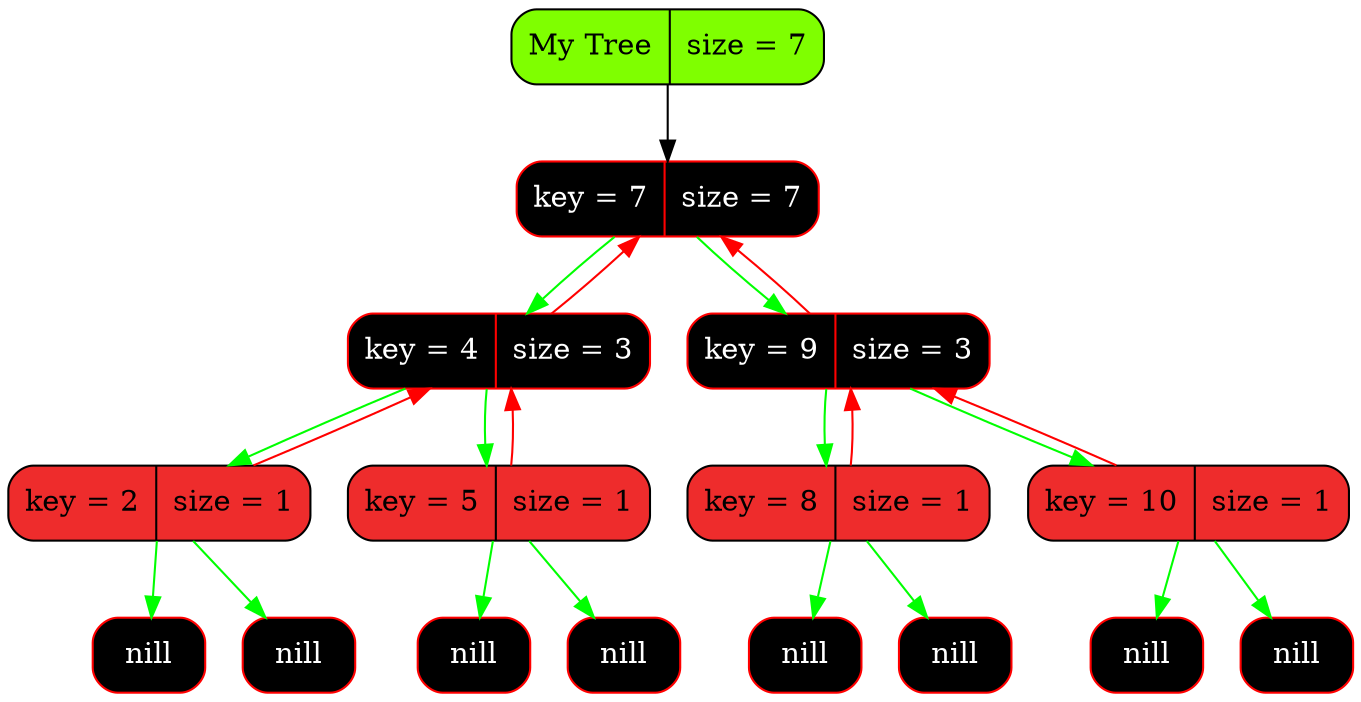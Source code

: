 digraph Tree
{
   rankdir = HR;
   node[fontsize=14];
   edge[color="black",fontcolor="blue",fontsize=12];
   tree[shape = Mrecord, style = filled, fillcolor = "chartreuse1", label = "My Tree | size = 7"];
   "0x13c704100"[shape = Mrecord, color = "red", style = filled, fontcolor = "white", fillcolor = "black",   label = " key = 7 | size = 7"];
  "0x13c704100" -> "0x13c704180" [color = "green"];
  "0x13c704180" -> "0x13c704100" [color = "red"];
  "0x13c704100" -> "0x13c704080" [color = "green"];
  "0x13c704080" -> "0x13c704100" [color = "red"];
   "0x13c704180"[shape = Mrecord, color = "red", style = filled, fontcolor = "white", fillcolor = "black",   label = " key = 4 | size = 3"];
  "0x13c704180" -> "0x13c7041b0" [color = "green"];
  "0x13c7041b0" -> "0x13c704180" [color = "red"];
  "0x13c704180" -> "0x13c7040d0" [color = "green"];
  "0x13c7040d0" -> "0x13c704180" [color = "red"];
   "0x13c7041b0"[shape = Mrecord, color = "black", style = filled, fontcolor = "black", fillcolor = "firebrick2",   label = " key = 2 | size = 1"];
   "0x13c7041b0left"[shape = Mrecord, color = "red", style = filled, fontcolor = "white", fillcolor = "black",   label = " <value> nill"];
  "0x13c7041b0" -> "0x13c7041b0left" [color = "green"];
   "0x13c7041b0right"[shape = Mrecord, color = "red", style = filled, fontcolor = "white", fillcolor = "black",   label = " <value> nill"];
  "0x13c7041b0" -> "0x13c7041b0right" [color = "green"];
   "0x13c7040d0"[shape = Mrecord, color = "black", style = filled, fontcolor = "black", fillcolor = "firebrick2",   label = " key = 5 | size = 1"];
   "0x13c7040d0left"[shape = Mrecord, color = "red", style = filled, fontcolor = "white", fillcolor = "black",   label = " <value> nill"];
  "0x13c7040d0" -> "0x13c7040d0left" [color = "green"];
   "0x13c7040d0right"[shape = Mrecord, color = "red", style = filled, fontcolor = "white", fillcolor = "black",   label = " <value> nill"];
  "0x13c7040d0" -> "0x13c7040d0right" [color = "green"];
   "0x13c704080"[shape = Mrecord, color = "red", style = filled, fontcolor = "white", fillcolor = "black",   label = " key = 9 | size = 3"];
  "0x13c704080" -> "0x13c7041e0" [color = "green"];
  "0x13c7041e0" -> "0x13c704080" [color = "red"];
  "0x13c704080" -> "0x13c704130" [color = "green"];
  "0x13c704130" -> "0x13c704080" [color = "red"];
   "0x13c7041e0"[shape = Mrecord, color = "black", style = filled, fontcolor = "black", fillcolor = "firebrick2",   label = " key = 8 | size = 1"];
   "0x13c7041e0left"[shape = Mrecord, color = "red", style = filled, fontcolor = "white", fillcolor = "black",   label = " <value> nill"];
  "0x13c7041e0" -> "0x13c7041e0left" [color = "green"];
   "0x13c7041e0right"[shape = Mrecord, color = "red", style = filled, fontcolor = "white", fillcolor = "black",   label = " <value> nill"];
  "0x13c7041e0" -> "0x13c7041e0right" [color = "green"];
   "0x13c704130"[shape = Mrecord, color = "black", style = filled, fontcolor = "black", fillcolor = "firebrick2",   label = " key = 10 | size = 1"];
   "0x13c704130left"[shape = Mrecord, color = "red", style = filled, fontcolor = "white", fillcolor = "black",   label = " <value> nill"];
  "0x13c704130" -> "0x13c704130left" [color = "green"];
   "0x13c704130right"[shape = Mrecord, color = "red", style = filled, fontcolor = "white", fillcolor = "black",   label = " <value> nill"];
  "0x13c704130" -> "0x13c704130right" [color = "green"];
   tree -> "0x13c704100" [color = "gray0"];
}